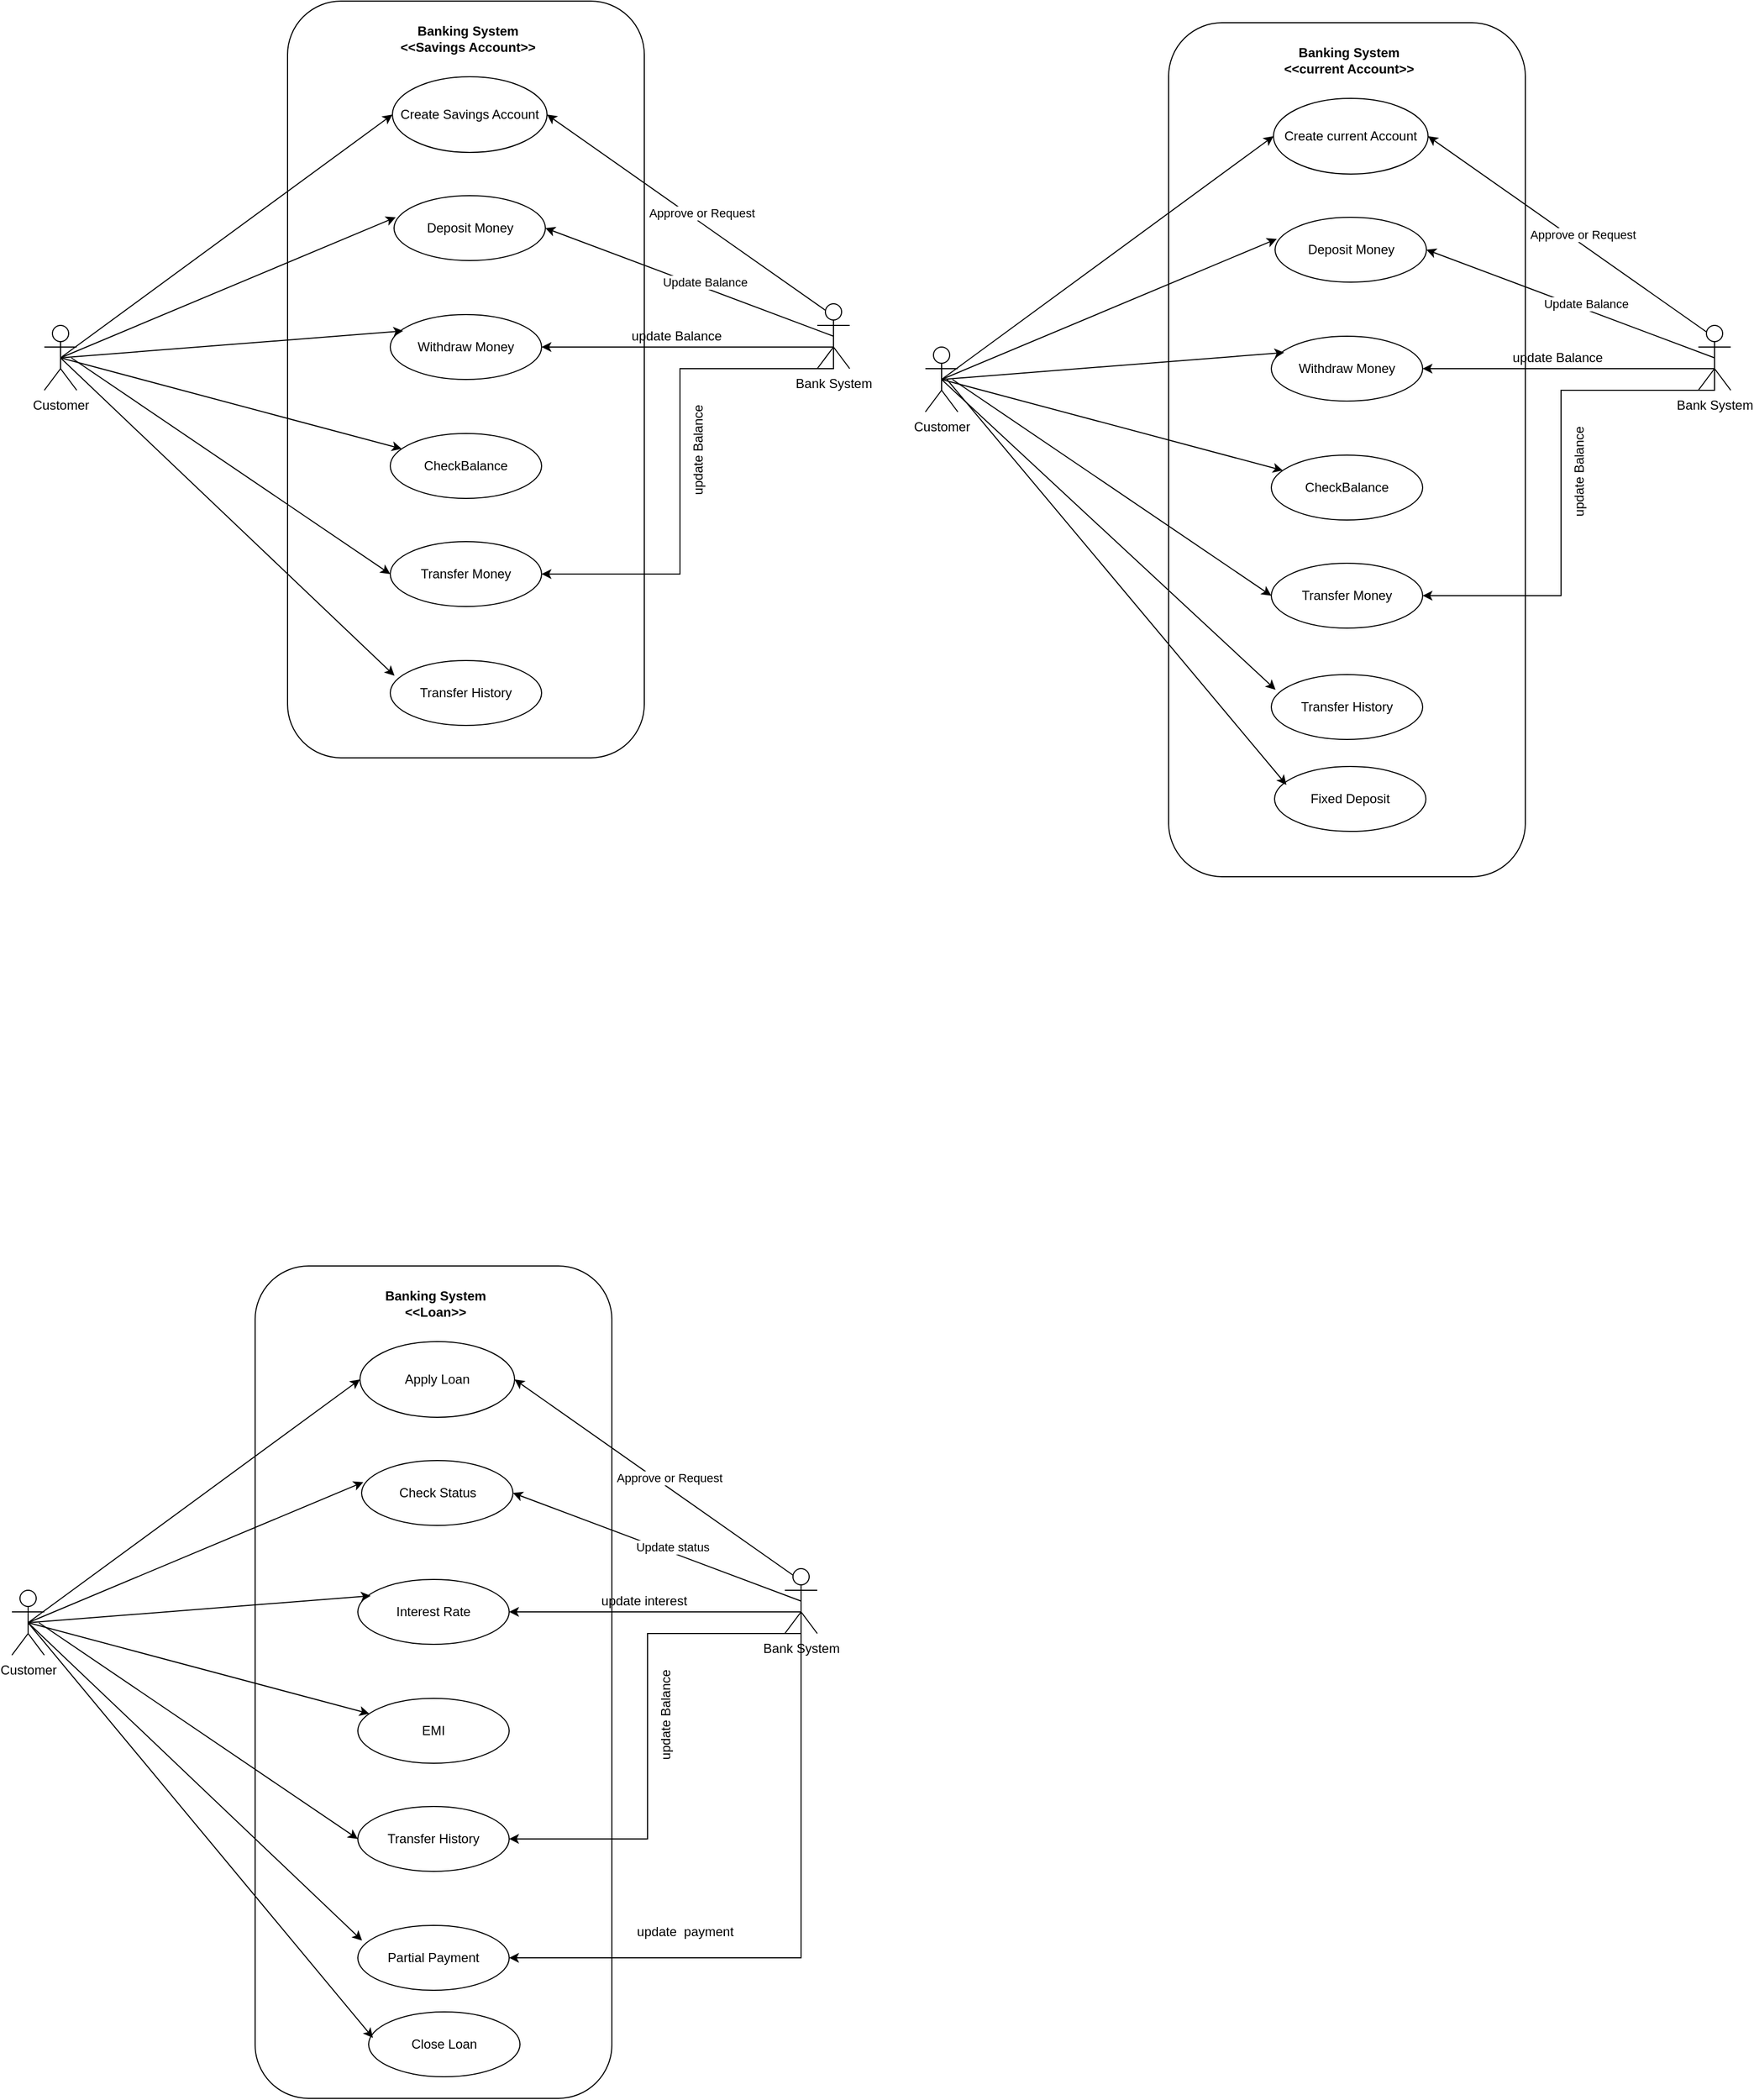 <mxfile version="21.6.3" type="google">
  <diagram name="Page-1" id="wcMXmvlMJKOBDyVafSci">
    <mxGraphModel grid="1" page="1" gridSize="10" guides="1" tooltips="1" connect="1" arrows="1" fold="1" pageScale="1" pageWidth="850" pageHeight="1100" math="0" shadow="0">
      <root>
        <mxCell id="0" />
        <mxCell id="1" parent="0" />
        <mxCell id="LTTSrDu_QrmkG5Vvt_Tz-1" value="" style="rounded=1;whiteSpace=wrap;html=1;" vertex="1" parent="1">
          <mxGeometry x="280" y="20" width="330" height="700" as="geometry" />
        </mxCell>
        <mxCell id="LTTSrDu_QrmkG5Vvt_Tz-2" value="&lt;b&gt;Banking System&lt;br&gt;&amp;lt;&amp;lt;Savings Account&amp;gt;&amp;gt;&lt;/b&gt;" style="text;html=1;strokeColor=none;fillColor=none;align=center;verticalAlign=middle;whiteSpace=wrap;rounded=0;" vertex="1" parent="1">
          <mxGeometry x="364" y="40" width="166" height="30" as="geometry" />
        </mxCell>
        <mxCell id="LTTSrDu_QrmkG5Vvt_Tz-8" value="Create Savings Account" style="ellipse;whiteSpace=wrap;html=1;" vertex="1" parent="1">
          <mxGeometry x="377" y="90" width="143" height="70" as="geometry" />
        </mxCell>
        <mxCell id="LTTSrDu_QrmkG5Vvt_Tz-9" value="Customer" style="shape=umlActor;verticalLabelPosition=bottom;verticalAlign=top;html=1;outlineConnect=0;" vertex="1" parent="1">
          <mxGeometry x="55" y="320" width="30" height="60" as="geometry" />
        </mxCell>
        <mxCell id="LTTSrDu_QrmkG5Vvt_Tz-10" value="Deposit Money" style="ellipse;whiteSpace=wrap;html=1;" vertex="1" parent="1">
          <mxGeometry x="378.5" y="200" width="140" height="60" as="geometry" />
        </mxCell>
        <mxCell id="LTTSrDu_QrmkG5Vvt_Tz-11" value="Transfer Money" style="ellipse;whiteSpace=wrap;html=1;" vertex="1" parent="1">
          <mxGeometry x="375" y="520" width="140" height="60" as="geometry" />
        </mxCell>
        <mxCell id="LTTSrDu_QrmkG5Vvt_Tz-12" value="Withdraw Money" style="ellipse;whiteSpace=wrap;html=1;" vertex="1" parent="1">
          <mxGeometry x="375" y="310" width="140" height="60" as="geometry" />
        </mxCell>
        <mxCell id="LTTSrDu_QrmkG5Vvt_Tz-14" value="CheckBalance" style="ellipse;whiteSpace=wrap;html=1;" vertex="1" parent="1">
          <mxGeometry x="375" y="420" width="140" height="60" as="geometry" />
        </mxCell>
        <mxCell id="LTTSrDu_QrmkG5Vvt_Tz-16" value="Transfer History" style="ellipse;whiteSpace=wrap;html=1;" vertex="1" parent="1">
          <mxGeometry x="375" y="630" width="140" height="60" as="geometry" />
        </mxCell>
        <mxCell id="LTTSrDu_QrmkG5Vvt_Tz-26" value="" style="endArrow=classic;html=1;rounded=0;entryX=0;entryY=0.5;entryDx=0;entryDy=0;" edge="1" parent="1" target="LTTSrDu_QrmkG5Vvt_Tz-8">
          <mxGeometry width="50" height="50" relative="1" as="geometry">
            <mxPoint x="70" y="350" as="sourcePoint" />
            <mxPoint x="120" y="300" as="targetPoint" />
          </mxGeometry>
        </mxCell>
        <mxCell id="LTTSrDu_QrmkG5Vvt_Tz-27" value="" style="endArrow=classic;html=1;rounded=0;entryX=0.011;entryY=0.333;entryDx=0;entryDy=0;entryPerimeter=0;" edge="1" parent="1" target="LTTSrDu_QrmkG5Vvt_Tz-10">
          <mxGeometry width="50" height="50" relative="1" as="geometry">
            <mxPoint x="70" y="350" as="sourcePoint" />
            <mxPoint x="387" y="135" as="targetPoint" />
          </mxGeometry>
        </mxCell>
        <mxCell id="LTTSrDu_QrmkG5Vvt_Tz-28" value="" style="endArrow=classic;html=1;rounded=0;entryX=0.085;entryY=0.252;entryDx=0;entryDy=0;entryPerimeter=0;" edge="1" parent="1" target="LTTSrDu_QrmkG5Vvt_Tz-12">
          <mxGeometry width="50" height="50" relative="1" as="geometry">
            <mxPoint x="70" y="350" as="sourcePoint" />
            <mxPoint x="397" y="145" as="targetPoint" />
          </mxGeometry>
        </mxCell>
        <mxCell id="LTTSrDu_QrmkG5Vvt_Tz-29" value="" style="endArrow=classic;html=1;rounded=0;" edge="1" parent="1" target="LTTSrDu_QrmkG5Vvt_Tz-14">
          <mxGeometry width="50" height="50" relative="1" as="geometry">
            <mxPoint x="70" y="350" as="sourcePoint" />
            <mxPoint x="407" y="155" as="targetPoint" />
          </mxGeometry>
        </mxCell>
        <mxCell id="LTTSrDu_QrmkG5Vvt_Tz-30" value="" style="endArrow=classic;html=1;rounded=0;entryX=0;entryY=0.5;entryDx=0;entryDy=0;" edge="1" parent="1" target="LTTSrDu_QrmkG5Vvt_Tz-11">
          <mxGeometry width="50" height="50" relative="1" as="geometry">
            <mxPoint x="80" y="350" as="sourcePoint" />
            <mxPoint x="417" y="165" as="targetPoint" />
          </mxGeometry>
        </mxCell>
        <mxCell id="LTTSrDu_QrmkG5Vvt_Tz-31" value="" style="endArrow=classic;html=1;rounded=0;entryX=0.028;entryY=0.233;entryDx=0;entryDy=0;entryPerimeter=0;" edge="1" parent="1" target="LTTSrDu_QrmkG5Vvt_Tz-16">
          <mxGeometry width="50" height="50" relative="1" as="geometry">
            <mxPoint x="70" y="350" as="sourcePoint" />
            <mxPoint x="407" y="325" as="targetPoint" />
          </mxGeometry>
        </mxCell>
        <mxCell id="LTTSrDu_QrmkG5Vvt_Tz-33" style="edgeStyle=orthogonalEdgeStyle;rounded=0;orthogonalLoop=1;jettySize=auto;html=1;exitX=0.5;exitY=0.5;exitDx=0;exitDy=0;exitPerimeter=0;entryX=1;entryY=0.5;entryDx=0;entryDy=0;" edge="1" parent="1" source="LTTSrDu_QrmkG5Vvt_Tz-32" target="LTTSrDu_QrmkG5Vvt_Tz-12">
          <mxGeometry relative="1" as="geometry">
            <Array as="points">
              <mxPoint x="785" y="340" />
            </Array>
          </mxGeometry>
        </mxCell>
        <mxCell id="LTTSrDu_QrmkG5Vvt_Tz-36" style="edgeStyle=orthogonalEdgeStyle;rounded=0;orthogonalLoop=1;jettySize=auto;html=1;exitX=0.5;exitY=0.5;exitDx=0;exitDy=0;exitPerimeter=0;entryX=1;entryY=0.5;entryDx=0;entryDy=0;" edge="1" parent="1" source="LTTSrDu_QrmkG5Vvt_Tz-32" target="LTTSrDu_QrmkG5Vvt_Tz-11">
          <mxGeometry relative="1" as="geometry">
            <mxPoint x="630" y="490" as="targetPoint" />
            <Array as="points">
              <mxPoint x="785" y="360" />
              <mxPoint x="643" y="360" />
              <mxPoint x="643" y="550" />
            </Array>
          </mxGeometry>
        </mxCell>
        <mxCell id="LTTSrDu_QrmkG5Vvt_Tz-32" value="Bank System" style="shape=umlActor;verticalLabelPosition=bottom;verticalAlign=top;html=1;outlineConnect=0;" vertex="1" parent="1">
          <mxGeometry x="770" y="300" width="30" height="60" as="geometry" />
        </mxCell>
        <mxCell id="LTTSrDu_QrmkG5Vvt_Tz-37" value="" style="endArrow=classic;html=1;rounded=0;entryX=1;entryY=0.5;entryDx=0;entryDy=0;exitX=0.25;exitY=0.1;exitDx=0;exitDy=0;exitPerimeter=0;" edge="1" parent="1" source="LTTSrDu_QrmkG5Vvt_Tz-32" target="LTTSrDu_QrmkG5Vvt_Tz-8">
          <mxGeometry relative="1" as="geometry">
            <mxPoint x="680" y="210" as="sourcePoint" />
            <mxPoint x="780" y="210" as="targetPoint" />
          </mxGeometry>
        </mxCell>
        <mxCell id="LTTSrDu_QrmkG5Vvt_Tz-38" value="Approve or Request" style="edgeLabel;resizable=0;html=1;align=center;verticalAlign=middle;" connectable="0" vertex="1" parent="LTTSrDu_QrmkG5Vvt_Tz-37">
          <mxGeometry relative="1" as="geometry">
            <mxPoint x="14" as="offset" />
          </mxGeometry>
        </mxCell>
        <mxCell id="LTTSrDu_QrmkG5Vvt_Tz-41" value="" style="endArrow=classic;html=1;rounded=0;entryX=1;entryY=0.5;entryDx=0;entryDy=0;exitX=0.5;exitY=0.5;exitDx=0;exitDy=0;exitPerimeter=0;" edge="1" parent="1" source="LTTSrDu_QrmkG5Vvt_Tz-32" target="LTTSrDu_QrmkG5Vvt_Tz-10">
          <mxGeometry relative="1" as="geometry">
            <mxPoint x="780" y="351" as="sourcePoint" />
            <mxPoint x="522" y="170" as="targetPoint" />
          </mxGeometry>
        </mxCell>
        <mxCell id="LTTSrDu_QrmkG5Vvt_Tz-42" value="Update Balance" style="edgeLabel;resizable=0;html=1;align=center;verticalAlign=middle;" connectable="0" vertex="1" parent="LTTSrDu_QrmkG5Vvt_Tz-41">
          <mxGeometry relative="1" as="geometry">
            <mxPoint x="14" as="offset" />
          </mxGeometry>
        </mxCell>
        <mxCell id="LTTSrDu_QrmkG5Vvt_Tz-43" value="update Balance" style="text;html=1;strokeColor=none;fillColor=none;align=center;verticalAlign=middle;whiteSpace=wrap;rounded=0;" vertex="1" parent="1">
          <mxGeometry x="590" y="315" width="100" height="30" as="geometry" />
        </mxCell>
        <mxCell id="LTTSrDu_QrmkG5Vvt_Tz-44" value="update Balance" style="text;html=1;strokeColor=none;fillColor=none;align=center;verticalAlign=middle;whiteSpace=wrap;rounded=0;rotation=-90;" vertex="1" parent="1">
          <mxGeometry x="610" y="420" width="100" height="30" as="geometry" />
        </mxCell>
        <mxCell id="LTTSrDu_QrmkG5Vvt_Tz-45" value="" style="rounded=1;whiteSpace=wrap;html=1;" vertex="1" parent="1">
          <mxGeometry x="250" y="1190" width="330" height="770" as="geometry" />
        </mxCell>
        <mxCell id="LTTSrDu_QrmkG5Vvt_Tz-46" value="&lt;b&gt;Banking System&lt;br&gt;&amp;lt;&amp;lt;Loan&amp;gt;&amp;gt;&lt;/b&gt;" style="text;html=1;strokeColor=none;fillColor=none;align=center;verticalAlign=middle;whiteSpace=wrap;rounded=0;" vertex="1" parent="1">
          <mxGeometry x="334" y="1210" width="166" height="30" as="geometry" />
        </mxCell>
        <mxCell id="LTTSrDu_QrmkG5Vvt_Tz-47" value="Apply Loan" style="ellipse;whiteSpace=wrap;html=1;" vertex="1" parent="1">
          <mxGeometry x="347" y="1260" width="143" height="70" as="geometry" />
        </mxCell>
        <mxCell id="LTTSrDu_QrmkG5Vvt_Tz-48" value="Customer" style="shape=umlActor;verticalLabelPosition=bottom;verticalAlign=top;html=1;outlineConnect=0;" vertex="1" parent="1">
          <mxGeometry x="25" y="1490" width="30" height="60" as="geometry" />
        </mxCell>
        <mxCell id="LTTSrDu_QrmkG5Vvt_Tz-49" value="Check Status" style="ellipse;whiteSpace=wrap;html=1;" vertex="1" parent="1">
          <mxGeometry x="348.5" y="1370" width="140" height="60" as="geometry" />
        </mxCell>
        <mxCell id="LTTSrDu_QrmkG5Vvt_Tz-50" value="Transfer History" style="ellipse;whiteSpace=wrap;html=1;" vertex="1" parent="1">
          <mxGeometry x="345" y="1690" width="140" height="60" as="geometry" />
        </mxCell>
        <mxCell id="LTTSrDu_QrmkG5Vvt_Tz-51" value="Interest Rate" style="ellipse;whiteSpace=wrap;html=1;" vertex="1" parent="1">
          <mxGeometry x="345" y="1480" width="140" height="60" as="geometry" />
        </mxCell>
        <mxCell id="LTTSrDu_QrmkG5Vvt_Tz-52" value="EMI" style="ellipse;whiteSpace=wrap;html=1;" vertex="1" parent="1">
          <mxGeometry x="345" y="1590" width="140" height="60" as="geometry" />
        </mxCell>
        <mxCell id="LTTSrDu_QrmkG5Vvt_Tz-53" value="Partial Payment" style="ellipse;whiteSpace=wrap;html=1;" vertex="1" parent="1">
          <mxGeometry x="345" y="1800" width="140" height="60" as="geometry" />
        </mxCell>
        <mxCell id="LTTSrDu_QrmkG5Vvt_Tz-54" value="" style="endArrow=classic;html=1;rounded=0;entryX=0;entryY=0.5;entryDx=0;entryDy=0;" edge="1" parent="1" target="LTTSrDu_QrmkG5Vvt_Tz-47">
          <mxGeometry width="50" height="50" relative="1" as="geometry">
            <mxPoint x="40" y="1520" as="sourcePoint" />
            <mxPoint x="90" y="1470" as="targetPoint" />
          </mxGeometry>
        </mxCell>
        <mxCell id="LTTSrDu_QrmkG5Vvt_Tz-55" value="" style="endArrow=classic;html=1;rounded=0;entryX=0.011;entryY=0.333;entryDx=0;entryDy=0;entryPerimeter=0;" edge="1" parent="1" target="LTTSrDu_QrmkG5Vvt_Tz-49">
          <mxGeometry width="50" height="50" relative="1" as="geometry">
            <mxPoint x="40" y="1520" as="sourcePoint" />
            <mxPoint x="357" y="1305" as="targetPoint" />
          </mxGeometry>
        </mxCell>
        <mxCell id="LTTSrDu_QrmkG5Vvt_Tz-56" value="" style="endArrow=classic;html=1;rounded=0;entryX=0.085;entryY=0.252;entryDx=0;entryDy=0;entryPerimeter=0;" edge="1" parent="1" target="LTTSrDu_QrmkG5Vvt_Tz-51">
          <mxGeometry width="50" height="50" relative="1" as="geometry">
            <mxPoint x="40" y="1520" as="sourcePoint" />
            <mxPoint x="367" y="1315" as="targetPoint" />
          </mxGeometry>
        </mxCell>
        <mxCell id="LTTSrDu_QrmkG5Vvt_Tz-57" value="" style="endArrow=classic;html=1;rounded=0;" edge="1" parent="1" target="LTTSrDu_QrmkG5Vvt_Tz-52">
          <mxGeometry width="50" height="50" relative="1" as="geometry">
            <mxPoint x="40" y="1520" as="sourcePoint" />
            <mxPoint x="377" y="1325" as="targetPoint" />
          </mxGeometry>
        </mxCell>
        <mxCell id="LTTSrDu_QrmkG5Vvt_Tz-58" value="" style="endArrow=classic;html=1;rounded=0;entryX=0;entryY=0.5;entryDx=0;entryDy=0;" edge="1" parent="1" target="LTTSrDu_QrmkG5Vvt_Tz-50">
          <mxGeometry width="50" height="50" relative="1" as="geometry">
            <mxPoint x="50" y="1520" as="sourcePoint" />
            <mxPoint x="387" y="1335" as="targetPoint" />
          </mxGeometry>
        </mxCell>
        <mxCell id="LTTSrDu_QrmkG5Vvt_Tz-59" value="" style="endArrow=classic;html=1;rounded=0;entryX=0.028;entryY=0.233;entryDx=0;entryDy=0;entryPerimeter=0;" edge="1" parent="1" target="LTTSrDu_QrmkG5Vvt_Tz-53">
          <mxGeometry width="50" height="50" relative="1" as="geometry">
            <mxPoint x="40" y="1520" as="sourcePoint" />
            <mxPoint x="377" y="1495" as="targetPoint" />
          </mxGeometry>
        </mxCell>
        <mxCell id="LTTSrDu_QrmkG5Vvt_Tz-60" style="edgeStyle=orthogonalEdgeStyle;rounded=0;orthogonalLoop=1;jettySize=auto;html=1;exitX=0.5;exitY=0.5;exitDx=0;exitDy=0;exitPerimeter=0;entryX=1;entryY=0.5;entryDx=0;entryDy=0;" edge="1" parent="1" source="LTTSrDu_QrmkG5Vvt_Tz-62" target="LTTSrDu_QrmkG5Vvt_Tz-51">
          <mxGeometry relative="1" as="geometry">
            <Array as="points">
              <mxPoint x="755" y="1510" />
            </Array>
          </mxGeometry>
        </mxCell>
        <mxCell id="LTTSrDu_QrmkG5Vvt_Tz-61" style="edgeStyle=orthogonalEdgeStyle;rounded=0;orthogonalLoop=1;jettySize=auto;html=1;exitX=0.5;exitY=0.5;exitDx=0;exitDy=0;exitPerimeter=0;entryX=1;entryY=0.5;entryDx=0;entryDy=0;" edge="1" parent="1" source="LTTSrDu_QrmkG5Vvt_Tz-62" target="LTTSrDu_QrmkG5Vvt_Tz-50">
          <mxGeometry relative="1" as="geometry">
            <mxPoint x="600" y="1660" as="targetPoint" />
            <Array as="points">
              <mxPoint x="755" y="1530" />
              <mxPoint x="613" y="1530" />
              <mxPoint x="613" y="1720" />
            </Array>
          </mxGeometry>
        </mxCell>
        <mxCell id="LTTSrDu_QrmkG5Vvt_Tz-62" value="Bank System" style="shape=umlActor;verticalLabelPosition=bottom;verticalAlign=top;html=1;outlineConnect=0;" vertex="1" parent="1">
          <mxGeometry x="740" y="1470" width="30" height="60" as="geometry" />
        </mxCell>
        <mxCell id="LTTSrDu_QrmkG5Vvt_Tz-63" value="" style="endArrow=classic;html=1;rounded=0;entryX=1;entryY=0.5;entryDx=0;entryDy=0;exitX=0.25;exitY=0.1;exitDx=0;exitDy=0;exitPerimeter=0;" edge="1" parent="1" source="LTTSrDu_QrmkG5Vvt_Tz-62" target="LTTSrDu_QrmkG5Vvt_Tz-47">
          <mxGeometry relative="1" as="geometry">
            <mxPoint x="650" y="1380" as="sourcePoint" />
            <mxPoint x="750" y="1380" as="targetPoint" />
          </mxGeometry>
        </mxCell>
        <mxCell id="LTTSrDu_QrmkG5Vvt_Tz-64" value="Approve or Request" style="edgeLabel;resizable=0;html=1;align=center;verticalAlign=middle;" connectable="0" vertex="1" parent="LTTSrDu_QrmkG5Vvt_Tz-63">
          <mxGeometry relative="1" as="geometry">
            <mxPoint x="14" as="offset" />
          </mxGeometry>
        </mxCell>
        <mxCell id="LTTSrDu_QrmkG5Vvt_Tz-65" value="" style="endArrow=classic;html=1;rounded=0;entryX=1;entryY=0.5;entryDx=0;entryDy=0;exitX=0.5;exitY=0.5;exitDx=0;exitDy=0;exitPerimeter=0;" edge="1" parent="1" source="LTTSrDu_QrmkG5Vvt_Tz-62" target="LTTSrDu_QrmkG5Vvt_Tz-49">
          <mxGeometry relative="1" as="geometry">
            <mxPoint x="750" y="1521" as="sourcePoint" />
            <mxPoint x="492" y="1340" as="targetPoint" />
          </mxGeometry>
        </mxCell>
        <mxCell id="LTTSrDu_QrmkG5Vvt_Tz-66" value="Update status" style="edgeLabel;resizable=0;html=1;align=center;verticalAlign=middle;" connectable="0" vertex="1" parent="LTTSrDu_QrmkG5Vvt_Tz-65">
          <mxGeometry relative="1" as="geometry">
            <mxPoint x="14" as="offset" />
          </mxGeometry>
        </mxCell>
        <mxCell id="LTTSrDu_QrmkG5Vvt_Tz-67" value="update interest" style="text;html=1;strokeColor=none;fillColor=none;align=center;verticalAlign=middle;whiteSpace=wrap;rounded=0;" vertex="1" parent="1">
          <mxGeometry x="560" y="1485" width="100" height="30" as="geometry" />
        </mxCell>
        <mxCell id="LTTSrDu_QrmkG5Vvt_Tz-68" value="update Balance" style="text;html=1;strokeColor=none;fillColor=none;align=center;verticalAlign=middle;whiteSpace=wrap;rounded=0;rotation=-90;" vertex="1" parent="1">
          <mxGeometry x="580" y="1590" width="100" height="30" as="geometry" />
        </mxCell>
        <mxCell id="LTTSrDu_QrmkG5Vvt_Tz-69" value="Close Loan" style="ellipse;whiteSpace=wrap;html=1;" vertex="1" parent="1">
          <mxGeometry x="355" y="1880" width="140" height="60" as="geometry" />
        </mxCell>
        <mxCell id="LTTSrDu_QrmkG5Vvt_Tz-70" value="" style="endArrow=classic;html=1;rounded=0;entryX=0.028;entryY=0.233;entryDx=0;entryDy=0;entryPerimeter=0;exitX=0.5;exitY=0.5;exitDx=0;exitDy=0;exitPerimeter=0;" edge="1" parent="1" source="LTTSrDu_QrmkG5Vvt_Tz-48">
          <mxGeometry width="50" height="50" relative="1" as="geometry">
            <mxPoint x="50" y="1610" as="sourcePoint" />
            <mxPoint x="359" y="1904" as="targetPoint" />
          </mxGeometry>
        </mxCell>
        <mxCell id="LTTSrDu_QrmkG5Vvt_Tz-71" value="" style="endArrow=classic;html=1;rounded=0;exitX=0.5;exitY=0.5;exitDx=0;exitDy=0;exitPerimeter=0;entryX=1;entryY=0.5;entryDx=0;entryDy=0;" edge="1" parent="1" source="LTTSrDu_QrmkG5Vvt_Tz-62" target="LTTSrDu_QrmkG5Vvt_Tz-53">
          <mxGeometry width="50" height="50" relative="1" as="geometry">
            <mxPoint x="770" y="1700" as="sourcePoint" />
            <mxPoint x="820" y="1650" as="targetPoint" />
            <Array as="points">
              <mxPoint x="755" y="1830" />
            </Array>
          </mxGeometry>
        </mxCell>
        <mxCell id="LTTSrDu_QrmkG5Vvt_Tz-72" value="update&amp;nbsp; payment" style="text;html=1;strokeColor=none;fillColor=none;align=center;verticalAlign=middle;whiteSpace=wrap;rounded=0;" vertex="1" parent="1">
          <mxGeometry x="598" y="1791" width="100" height="30" as="geometry" />
        </mxCell>
        <mxCell id="LTTSrDu_QrmkG5Vvt_Tz-125" value="" style="rounded=1;whiteSpace=wrap;html=1;" vertex="1" parent="1">
          <mxGeometry x="1095" y="40" width="330" height="790" as="geometry" />
        </mxCell>
        <mxCell id="LTTSrDu_QrmkG5Vvt_Tz-126" value="&lt;b&gt;Banking System&lt;br&gt;&amp;lt;&amp;lt;current Account&amp;gt;&amp;gt;&lt;/b&gt;" style="text;html=1;strokeColor=none;fillColor=none;align=center;verticalAlign=middle;whiteSpace=wrap;rounded=0;" vertex="1" parent="1">
          <mxGeometry x="1179" y="60" width="166" height="30" as="geometry" />
        </mxCell>
        <mxCell id="LTTSrDu_QrmkG5Vvt_Tz-127" value="Create current Account" style="ellipse;whiteSpace=wrap;html=1;" vertex="1" parent="1">
          <mxGeometry x="1192" y="110" width="143" height="70" as="geometry" />
        </mxCell>
        <mxCell id="LTTSrDu_QrmkG5Vvt_Tz-128" value="Customer" style="shape=umlActor;verticalLabelPosition=bottom;verticalAlign=top;html=1;outlineConnect=0;" vertex="1" parent="1">
          <mxGeometry x="870" y="340" width="30" height="60" as="geometry" />
        </mxCell>
        <mxCell id="LTTSrDu_QrmkG5Vvt_Tz-129" value="Deposit Money" style="ellipse;whiteSpace=wrap;html=1;" vertex="1" parent="1">
          <mxGeometry x="1193.5" y="220" width="140" height="60" as="geometry" />
        </mxCell>
        <mxCell id="LTTSrDu_QrmkG5Vvt_Tz-130" value="Transfer Money" style="ellipse;whiteSpace=wrap;html=1;" vertex="1" parent="1">
          <mxGeometry x="1190" y="540" width="140" height="60" as="geometry" />
        </mxCell>
        <mxCell id="LTTSrDu_QrmkG5Vvt_Tz-131" value="Withdraw Money" style="ellipse;whiteSpace=wrap;html=1;" vertex="1" parent="1">
          <mxGeometry x="1190" y="330" width="140" height="60" as="geometry" />
        </mxCell>
        <mxCell id="LTTSrDu_QrmkG5Vvt_Tz-132" value="CheckBalance" style="ellipse;whiteSpace=wrap;html=1;" vertex="1" parent="1">
          <mxGeometry x="1190" y="440" width="140" height="60" as="geometry" />
        </mxCell>
        <mxCell id="LTTSrDu_QrmkG5Vvt_Tz-133" value="Transfer History" style="ellipse;whiteSpace=wrap;html=1;" vertex="1" parent="1">
          <mxGeometry x="1190" y="643" width="140" height="60" as="geometry" />
        </mxCell>
        <mxCell id="LTTSrDu_QrmkG5Vvt_Tz-134" value="" style="endArrow=classic;html=1;rounded=0;entryX=0;entryY=0.5;entryDx=0;entryDy=0;" edge="1" parent="1" target="LTTSrDu_QrmkG5Vvt_Tz-127">
          <mxGeometry width="50" height="50" relative="1" as="geometry">
            <mxPoint x="885" y="370" as="sourcePoint" />
            <mxPoint x="935" y="320" as="targetPoint" />
          </mxGeometry>
        </mxCell>
        <mxCell id="LTTSrDu_QrmkG5Vvt_Tz-135" value="" style="endArrow=classic;html=1;rounded=0;entryX=0.011;entryY=0.333;entryDx=0;entryDy=0;entryPerimeter=0;" edge="1" parent="1" target="LTTSrDu_QrmkG5Vvt_Tz-129">
          <mxGeometry width="50" height="50" relative="1" as="geometry">
            <mxPoint x="885" y="370" as="sourcePoint" />
            <mxPoint x="1202" y="155" as="targetPoint" />
          </mxGeometry>
        </mxCell>
        <mxCell id="LTTSrDu_QrmkG5Vvt_Tz-136" value="" style="endArrow=classic;html=1;rounded=0;entryX=0.085;entryY=0.252;entryDx=0;entryDy=0;entryPerimeter=0;" edge="1" parent="1" target="LTTSrDu_QrmkG5Vvt_Tz-131">
          <mxGeometry width="50" height="50" relative="1" as="geometry">
            <mxPoint x="885" y="370" as="sourcePoint" />
            <mxPoint x="1212" y="165" as="targetPoint" />
          </mxGeometry>
        </mxCell>
        <mxCell id="LTTSrDu_QrmkG5Vvt_Tz-137" value="" style="endArrow=classic;html=1;rounded=0;" edge="1" parent="1" target="LTTSrDu_QrmkG5Vvt_Tz-132">
          <mxGeometry width="50" height="50" relative="1" as="geometry">
            <mxPoint x="885" y="370" as="sourcePoint" />
            <mxPoint x="1222" y="175" as="targetPoint" />
          </mxGeometry>
        </mxCell>
        <mxCell id="LTTSrDu_QrmkG5Vvt_Tz-138" value="" style="endArrow=classic;html=1;rounded=0;entryX=0;entryY=0.5;entryDx=0;entryDy=0;" edge="1" parent="1" target="LTTSrDu_QrmkG5Vvt_Tz-130">
          <mxGeometry width="50" height="50" relative="1" as="geometry">
            <mxPoint x="895" y="370" as="sourcePoint" />
            <mxPoint x="1232" y="185" as="targetPoint" />
          </mxGeometry>
        </mxCell>
        <mxCell id="LTTSrDu_QrmkG5Vvt_Tz-139" value="" style="endArrow=classic;html=1;rounded=0;entryX=0.028;entryY=0.233;entryDx=0;entryDy=0;entryPerimeter=0;" edge="1" parent="1" target="LTTSrDu_QrmkG5Vvt_Tz-133">
          <mxGeometry width="50" height="50" relative="1" as="geometry">
            <mxPoint x="885" y="370" as="sourcePoint" />
            <mxPoint x="1222" y="345" as="targetPoint" />
          </mxGeometry>
        </mxCell>
        <mxCell id="LTTSrDu_QrmkG5Vvt_Tz-140" style="edgeStyle=orthogonalEdgeStyle;rounded=0;orthogonalLoop=1;jettySize=auto;html=1;exitX=0.5;exitY=0.5;exitDx=0;exitDy=0;exitPerimeter=0;entryX=1;entryY=0.5;entryDx=0;entryDy=0;" edge="1" parent="1" source="LTTSrDu_QrmkG5Vvt_Tz-142" target="LTTSrDu_QrmkG5Vvt_Tz-131">
          <mxGeometry relative="1" as="geometry">
            <Array as="points">
              <mxPoint x="1600" y="360" />
            </Array>
          </mxGeometry>
        </mxCell>
        <mxCell id="LTTSrDu_QrmkG5Vvt_Tz-141" style="edgeStyle=orthogonalEdgeStyle;rounded=0;orthogonalLoop=1;jettySize=auto;html=1;exitX=0.5;exitY=0.5;exitDx=0;exitDy=0;exitPerimeter=0;entryX=1;entryY=0.5;entryDx=0;entryDy=0;" edge="1" parent="1" source="LTTSrDu_QrmkG5Vvt_Tz-142" target="LTTSrDu_QrmkG5Vvt_Tz-130">
          <mxGeometry relative="1" as="geometry">
            <mxPoint x="1445" y="510" as="targetPoint" />
            <Array as="points">
              <mxPoint x="1600" y="380" />
              <mxPoint x="1458" y="380" />
              <mxPoint x="1458" y="570" />
            </Array>
          </mxGeometry>
        </mxCell>
        <mxCell id="LTTSrDu_QrmkG5Vvt_Tz-142" value="Bank System" style="shape=umlActor;verticalLabelPosition=bottom;verticalAlign=top;html=1;outlineConnect=0;" vertex="1" parent="1">
          <mxGeometry x="1585" y="320" width="30" height="60" as="geometry" />
        </mxCell>
        <mxCell id="LTTSrDu_QrmkG5Vvt_Tz-143" value="" style="endArrow=classic;html=1;rounded=0;entryX=1;entryY=0.5;entryDx=0;entryDy=0;exitX=0.25;exitY=0.1;exitDx=0;exitDy=0;exitPerimeter=0;" edge="1" parent="1" source="LTTSrDu_QrmkG5Vvt_Tz-142" target="LTTSrDu_QrmkG5Vvt_Tz-127">
          <mxGeometry relative="1" as="geometry">
            <mxPoint x="1495" y="230" as="sourcePoint" />
            <mxPoint x="1595" y="230" as="targetPoint" />
          </mxGeometry>
        </mxCell>
        <mxCell id="LTTSrDu_QrmkG5Vvt_Tz-144" value="Approve or Request" style="edgeLabel;resizable=0;html=1;align=center;verticalAlign=middle;" connectable="0" vertex="1" parent="LTTSrDu_QrmkG5Vvt_Tz-143">
          <mxGeometry relative="1" as="geometry">
            <mxPoint x="14" as="offset" />
          </mxGeometry>
        </mxCell>
        <mxCell id="LTTSrDu_QrmkG5Vvt_Tz-145" value="" style="endArrow=classic;html=1;rounded=0;entryX=1;entryY=0.5;entryDx=0;entryDy=0;exitX=0.5;exitY=0.5;exitDx=0;exitDy=0;exitPerimeter=0;" edge="1" parent="1" source="LTTSrDu_QrmkG5Vvt_Tz-142" target="LTTSrDu_QrmkG5Vvt_Tz-129">
          <mxGeometry relative="1" as="geometry">
            <mxPoint x="1595" y="371" as="sourcePoint" />
            <mxPoint x="1337" y="190" as="targetPoint" />
          </mxGeometry>
        </mxCell>
        <mxCell id="LTTSrDu_QrmkG5Vvt_Tz-146" value="Update Balance" style="edgeLabel;resizable=0;html=1;align=center;verticalAlign=middle;" connectable="0" vertex="1" parent="LTTSrDu_QrmkG5Vvt_Tz-145">
          <mxGeometry relative="1" as="geometry">
            <mxPoint x="14" as="offset" />
          </mxGeometry>
        </mxCell>
        <mxCell id="LTTSrDu_QrmkG5Vvt_Tz-147" value="update Balance" style="text;html=1;strokeColor=none;fillColor=none;align=center;verticalAlign=middle;whiteSpace=wrap;rounded=0;" vertex="1" parent="1">
          <mxGeometry x="1405" y="335" width="100" height="30" as="geometry" />
        </mxCell>
        <mxCell id="LTTSrDu_QrmkG5Vvt_Tz-148" value="update Balance" style="text;html=1;strokeColor=none;fillColor=none;align=center;verticalAlign=middle;whiteSpace=wrap;rounded=0;rotation=-90;" vertex="1" parent="1">
          <mxGeometry x="1425" y="440" width="100" height="30" as="geometry" />
        </mxCell>
        <mxCell id="LTTSrDu_QrmkG5Vvt_Tz-150" value="Fixed Deposit" style="ellipse;whiteSpace=wrap;html=1;" vertex="1" parent="1">
          <mxGeometry x="1193" y="728" width="140" height="60" as="geometry" />
        </mxCell>
        <mxCell id="LTTSrDu_QrmkG5Vvt_Tz-151" value="" style="endArrow=classic;html=1;rounded=0;entryX=0.028;entryY=0.233;entryDx=0;entryDy=0;entryPerimeter=0;" edge="1" parent="1">
          <mxGeometry width="50" height="50" relative="1" as="geometry">
            <mxPoint x="890" y="370" as="sourcePoint" />
            <mxPoint x="1204" y="745" as="targetPoint" />
          </mxGeometry>
        </mxCell>
      </root>
    </mxGraphModel>
  </diagram>
</mxfile>
